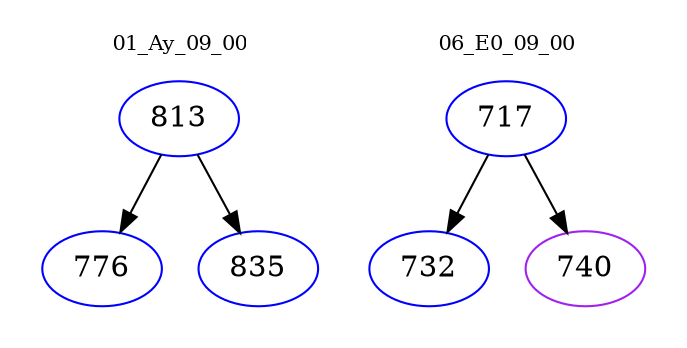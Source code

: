 digraph{
subgraph cluster_0 {
color = white
label = "01_Ay_09_00";
fontsize=10;
T0_813 [label="813", color="blue"]
T0_813 -> T0_776 [color="black"]
T0_776 [label="776", color="blue"]
T0_813 -> T0_835 [color="black"]
T0_835 [label="835", color="blue"]
}
subgraph cluster_1 {
color = white
label = "06_E0_09_00";
fontsize=10;
T1_717 [label="717", color="blue"]
T1_717 -> T1_732 [color="black"]
T1_732 [label="732", color="blue"]
T1_717 -> T1_740 [color="black"]
T1_740 [label="740", color="purple"]
}
}

